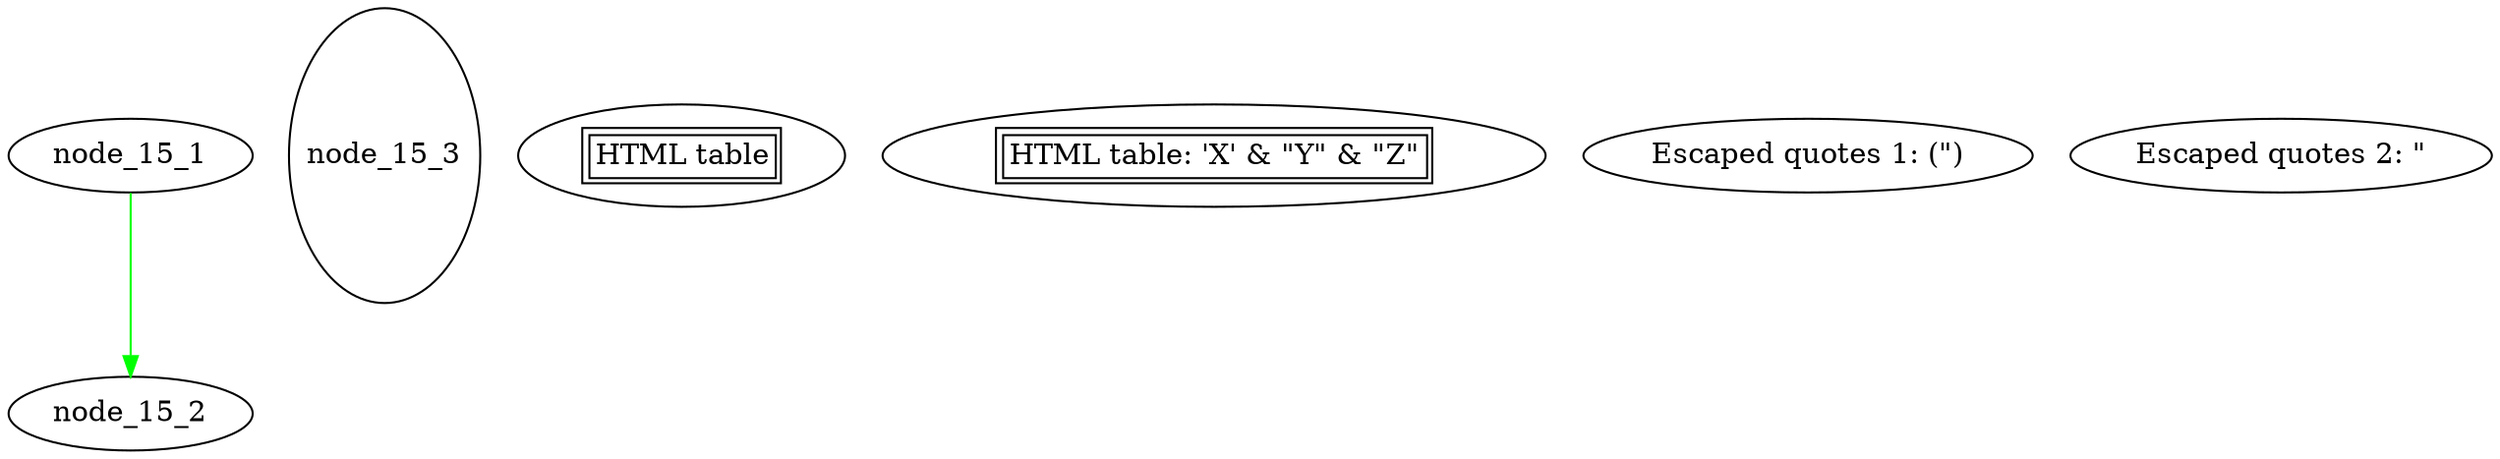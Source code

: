 digraph graph_15
{
	edge
	[
		"color" = "green"
	]

	node_15_1 [fillcolor = red]
	node_15_2 ["size"    = 5]
	node_15_3 [height    = "2"]
	node_15_4 [label     = <<table><tr><td>HTML table</td></tr></table>>]
	node_15_5 [label     = <<table><tr><td>"HTML table"</td></tr></table>>]
	node_15_5 [label     = <<table><tr><td>HTML table: 'X' &amp; "Y" &amp; "Z"</td></tr></table>>]
	node_15_6 [label     = "Escaped quotes 1: (\")"]
	node_15_7 [label     = "Escaped quotes 2: \""]

	node_15_1 -> node_15_2
}
